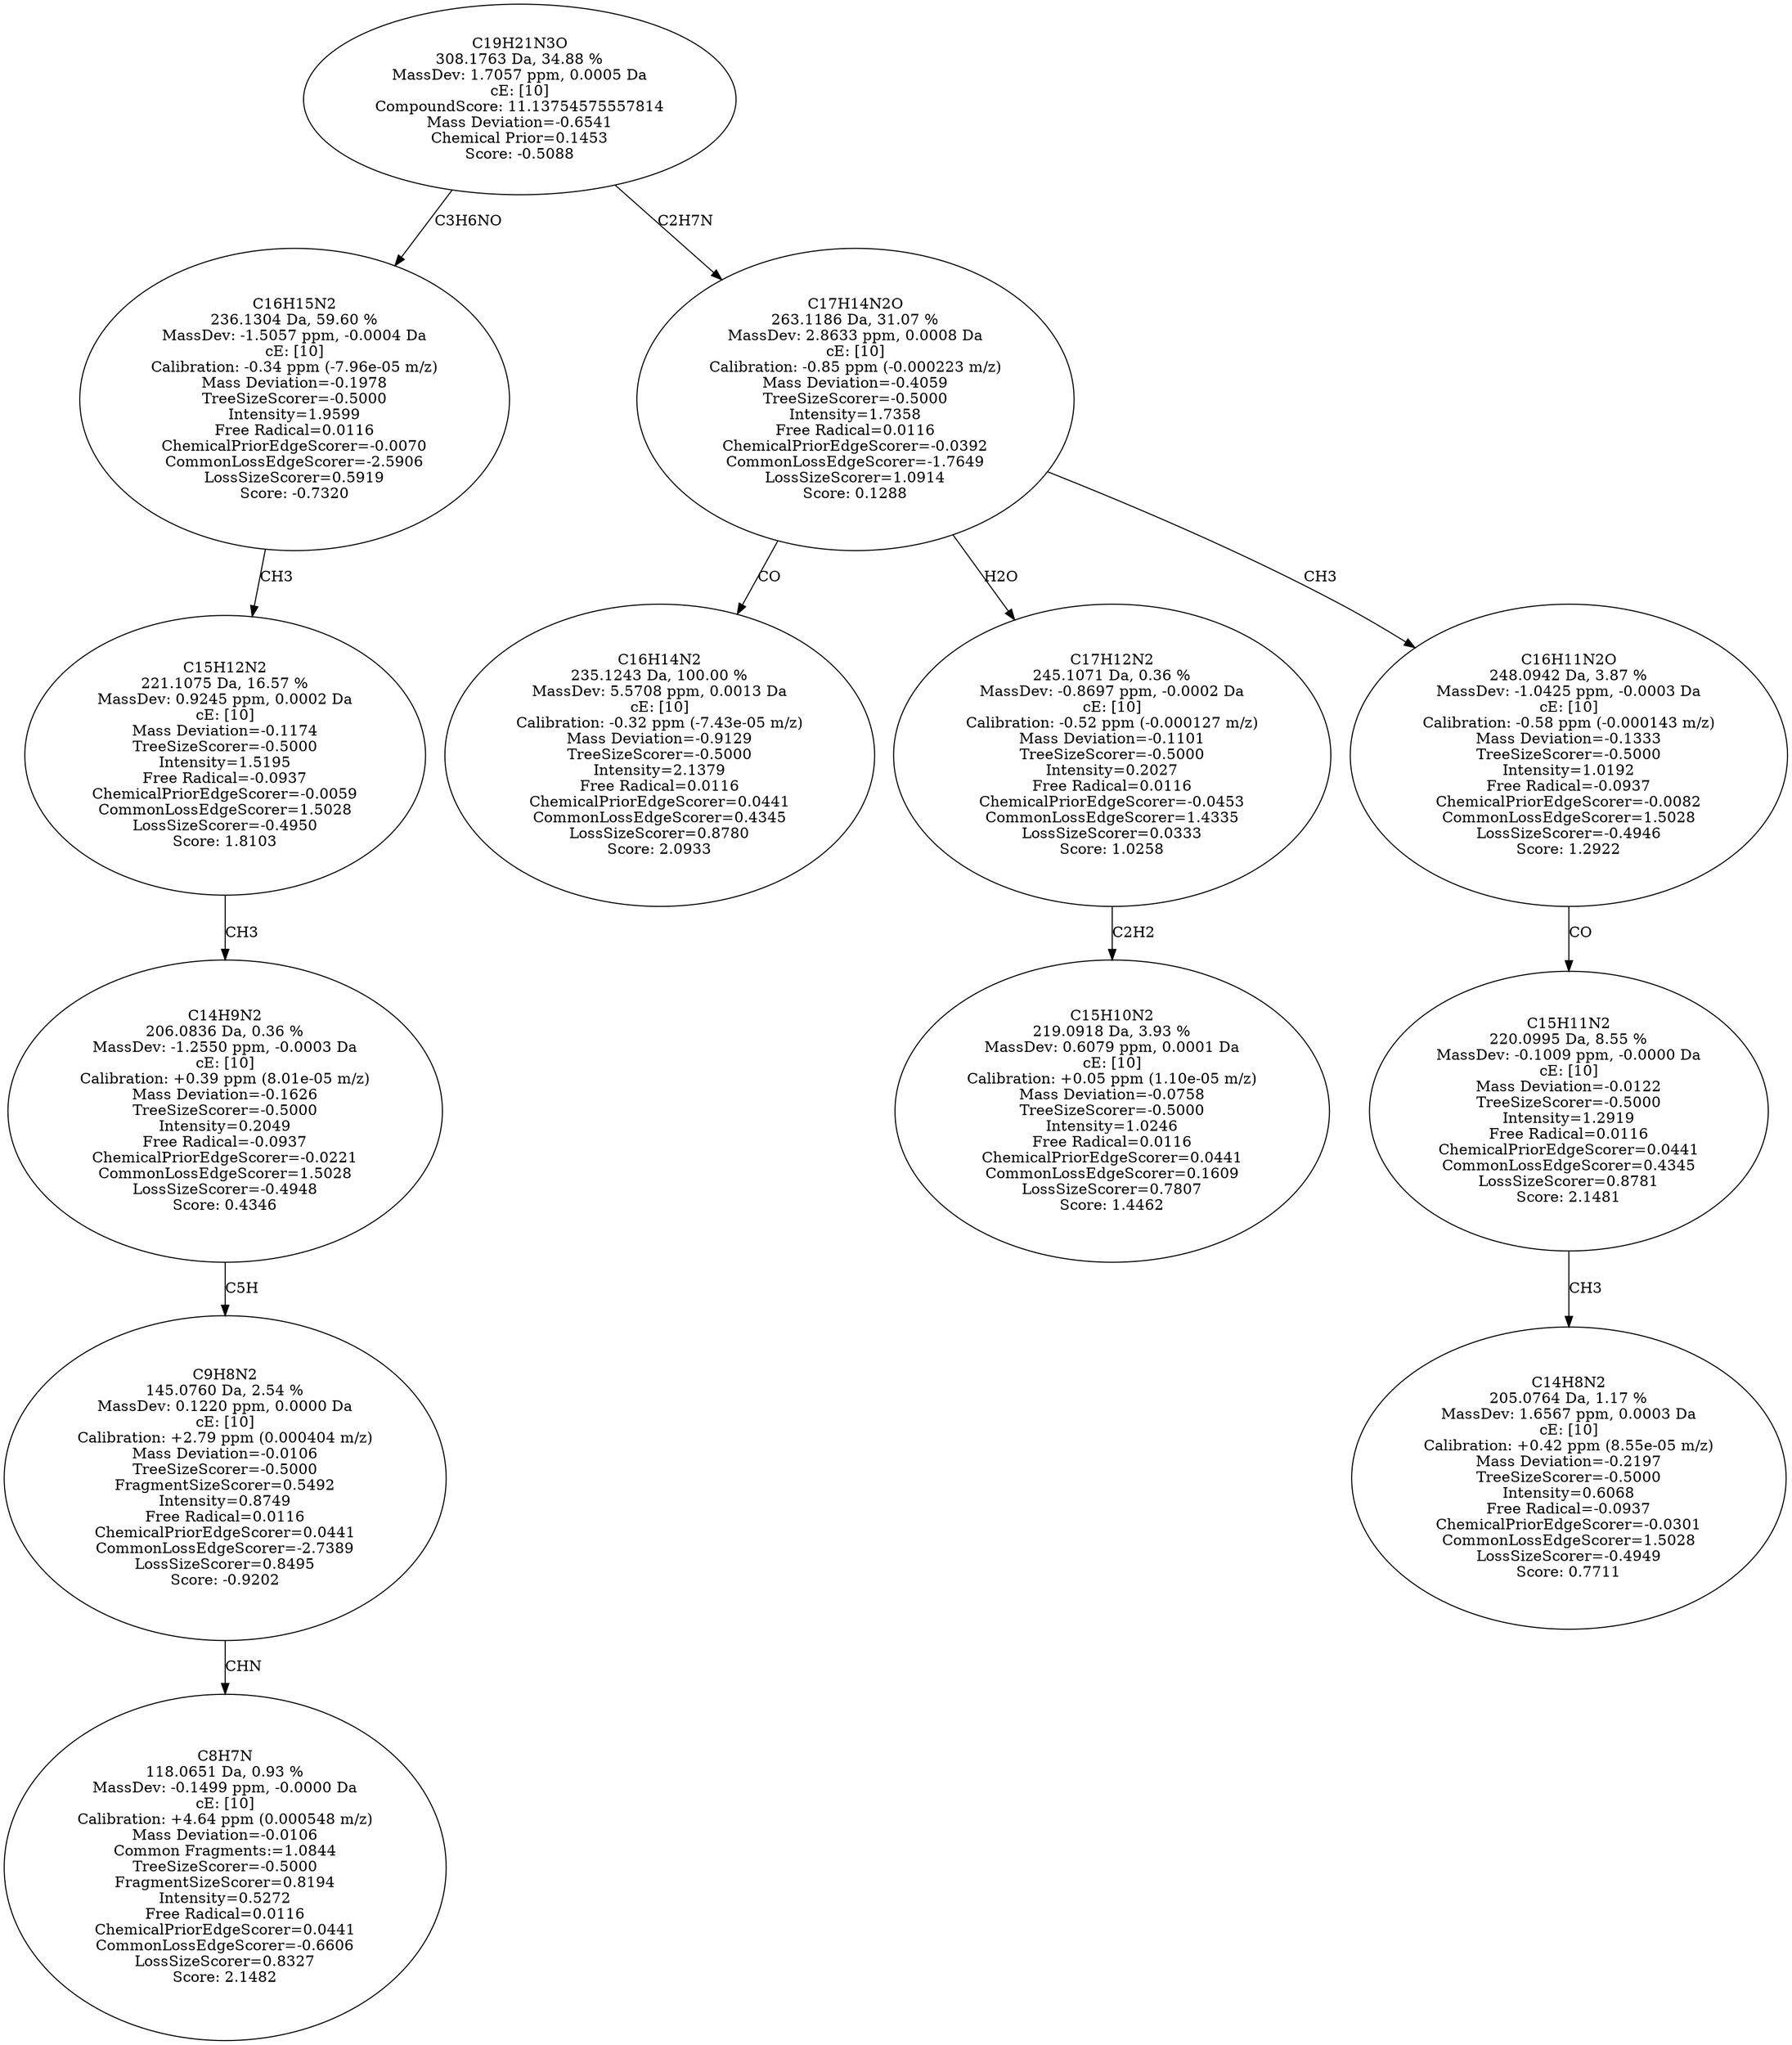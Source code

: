 strict digraph {
v1 [label="C8H7N\n118.0651 Da, 0.93 %\nMassDev: -0.1499 ppm, -0.0000 Da\ncE: [10]\nCalibration: +4.64 ppm (0.000548 m/z)\nMass Deviation=-0.0106\nCommon Fragments:=1.0844\nTreeSizeScorer=-0.5000\nFragmentSizeScorer=0.8194\nIntensity=0.5272\nFree Radical=0.0116\nChemicalPriorEdgeScorer=0.0441\nCommonLossEdgeScorer=-0.6606\nLossSizeScorer=0.8327\nScore: 2.1482"];
v2 [label="C9H8N2\n145.0760 Da, 2.54 %\nMassDev: 0.1220 ppm, 0.0000 Da\ncE: [10]\nCalibration: +2.79 ppm (0.000404 m/z)\nMass Deviation=-0.0106\nTreeSizeScorer=-0.5000\nFragmentSizeScorer=0.5492\nIntensity=0.8749\nFree Radical=0.0116\nChemicalPriorEdgeScorer=0.0441\nCommonLossEdgeScorer=-2.7389\nLossSizeScorer=0.8495\nScore: -0.9202"];
v3 [label="C14H9N2\n206.0836 Da, 0.36 %\nMassDev: -1.2550 ppm, -0.0003 Da\ncE: [10]\nCalibration: +0.39 ppm (8.01e-05 m/z)\nMass Deviation=-0.1626\nTreeSizeScorer=-0.5000\nIntensity=0.2049\nFree Radical=-0.0937\nChemicalPriorEdgeScorer=-0.0221\nCommonLossEdgeScorer=1.5028\nLossSizeScorer=-0.4948\nScore: 0.4346"];
v4 [label="C15H12N2\n221.1075 Da, 16.57 %\nMassDev: 0.9245 ppm, 0.0002 Da\ncE: [10]\nMass Deviation=-0.1174\nTreeSizeScorer=-0.5000\nIntensity=1.5195\nFree Radical=-0.0937\nChemicalPriorEdgeScorer=-0.0059\nCommonLossEdgeScorer=1.5028\nLossSizeScorer=-0.4950\nScore: 1.8103"];
v5 [label="C16H15N2\n236.1304 Da, 59.60 %\nMassDev: -1.5057 ppm, -0.0004 Da\ncE: [10]\nCalibration: -0.34 ppm (-7.96e-05 m/z)\nMass Deviation=-0.1978\nTreeSizeScorer=-0.5000\nIntensity=1.9599\nFree Radical=0.0116\nChemicalPriorEdgeScorer=-0.0070\nCommonLossEdgeScorer=-2.5906\nLossSizeScorer=0.5919\nScore: -0.7320"];
v6 [label="C16H14N2\n235.1243 Da, 100.00 %\nMassDev: 5.5708 ppm, 0.0013 Da\ncE: [10]\nCalibration: -0.32 ppm (-7.43e-05 m/z)\nMass Deviation=-0.9129\nTreeSizeScorer=-0.5000\nIntensity=2.1379\nFree Radical=0.0116\nChemicalPriorEdgeScorer=0.0441\nCommonLossEdgeScorer=0.4345\nLossSizeScorer=0.8780\nScore: 2.0933"];
v7 [label="C15H10N2\n219.0918 Da, 3.93 %\nMassDev: 0.6079 ppm, 0.0001 Da\ncE: [10]\nCalibration: +0.05 ppm (1.10e-05 m/z)\nMass Deviation=-0.0758\nTreeSizeScorer=-0.5000\nIntensity=1.0246\nFree Radical=0.0116\nChemicalPriorEdgeScorer=0.0441\nCommonLossEdgeScorer=0.1609\nLossSizeScorer=0.7807\nScore: 1.4462"];
v8 [label="C17H12N2\n245.1071 Da, 0.36 %\nMassDev: -0.8697 ppm, -0.0002 Da\ncE: [10]\nCalibration: -0.52 ppm (-0.000127 m/z)\nMass Deviation=-0.1101\nTreeSizeScorer=-0.5000\nIntensity=0.2027\nFree Radical=0.0116\nChemicalPriorEdgeScorer=-0.0453\nCommonLossEdgeScorer=1.4335\nLossSizeScorer=0.0333\nScore: 1.0258"];
v9 [label="C14H8N2\n205.0764 Da, 1.17 %\nMassDev: 1.6567 ppm, 0.0003 Da\ncE: [10]\nCalibration: +0.42 ppm (8.55e-05 m/z)\nMass Deviation=-0.2197\nTreeSizeScorer=-0.5000\nIntensity=0.6068\nFree Radical=-0.0937\nChemicalPriorEdgeScorer=-0.0301\nCommonLossEdgeScorer=1.5028\nLossSizeScorer=-0.4949\nScore: 0.7711"];
v10 [label="C15H11N2\n220.0995 Da, 8.55 %\nMassDev: -0.1009 ppm, -0.0000 Da\ncE: [10]\nMass Deviation=-0.0122\nTreeSizeScorer=-0.5000\nIntensity=1.2919\nFree Radical=0.0116\nChemicalPriorEdgeScorer=0.0441\nCommonLossEdgeScorer=0.4345\nLossSizeScorer=0.8781\nScore: 2.1481"];
v11 [label="C16H11N2O\n248.0942 Da, 3.87 %\nMassDev: -1.0425 ppm, -0.0003 Da\ncE: [10]\nCalibration: -0.58 ppm (-0.000143 m/z)\nMass Deviation=-0.1333\nTreeSizeScorer=-0.5000\nIntensity=1.0192\nFree Radical=-0.0937\nChemicalPriorEdgeScorer=-0.0082\nCommonLossEdgeScorer=1.5028\nLossSizeScorer=-0.4946\nScore: 1.2922"];
v12 [label="C17H14N2O\n263.1186 Da, 31.07 %\nMassDev: 2.8633 ppm, 0.0008 Da\ncE: [10]\nCalibration: -0.85 ppm (-0.000223 m/z)\nMass Deviation=-0.4059\nTreeSizeScorer=-0.5000\nIntensity=1.7358\nFree Radical=0.0116\nChemicalPriorEdgeScorer=-0.0392\nCommonLossEdgeScorer=-1.7649\nLossSizeScorer=1.0914\nScore: 0.1288"];
v13 [label="C19H21N3O\n308.1763 Da, 34.88 %\nMassDev: 1.7057 ppm, 0.0005 Da\ncE: [10]\nCompoundScore: 11.13754575557814\nMass Deviation=-0.6541\nChemical Prior=0.1453\nScore: -0.5088"];
v2 -> v1 [label="CHN"];
v3 -> v2 [label="C5H"];
v4 -> v3 [label="CH3"];
v5 -> v4 [label="CH3"];
v13 -> v5 [label="C3H6NO"];
v12 -> v6 [label="CO"];
v8 -> v7 [label="C2H2"];
v12 -> v8 [label="H2O"];
v10 -> v9 [label="CH3"];
v11 -> v10 [label="CO"];
v12 -> v11 [label="CH3"];
v13 -> v12 [label="C2H7N"];
}